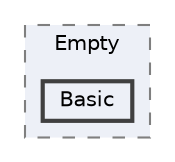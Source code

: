 digraph "/mnt/c/Users/lefte/Mujin/MastersThesis/Taz/TazGraph/TazGraphEngine/GECS/Components/Empty/Basic"
{
 // LATEX_PDF_SIZE
  bgcolor="transparent";
  edge [fontname=Helvetica,fontsize=10,labelfontname=Helvetica,labelfontsize=10];
  node [fontname=Helvetica,fontsize=10,shape=box,height=0.2,width=0.4];
  compound=true
  subgraph clusterdir_5c93c9f426c17a637503e6904fca25f1 {
    graph [ bgcolor="#edf0f7", pencolor="grey50", label="Empty", fontname=Helvetica,fontsize=10 style="filled,dashed", URL="dir_5c93c9f426c17a637503e6904fca25f1.html",tooltip=""]
  dir_893f5c6e812fd7e2a4e4bc5ed77ba863 [label="Basic", fillcolor="#edf0f7", color="grey25", style="filled,bold", URL="dir_893f5c6e812fd7e2a4e4bc5ed77ba863.html",tooltip=""];
  }
}
